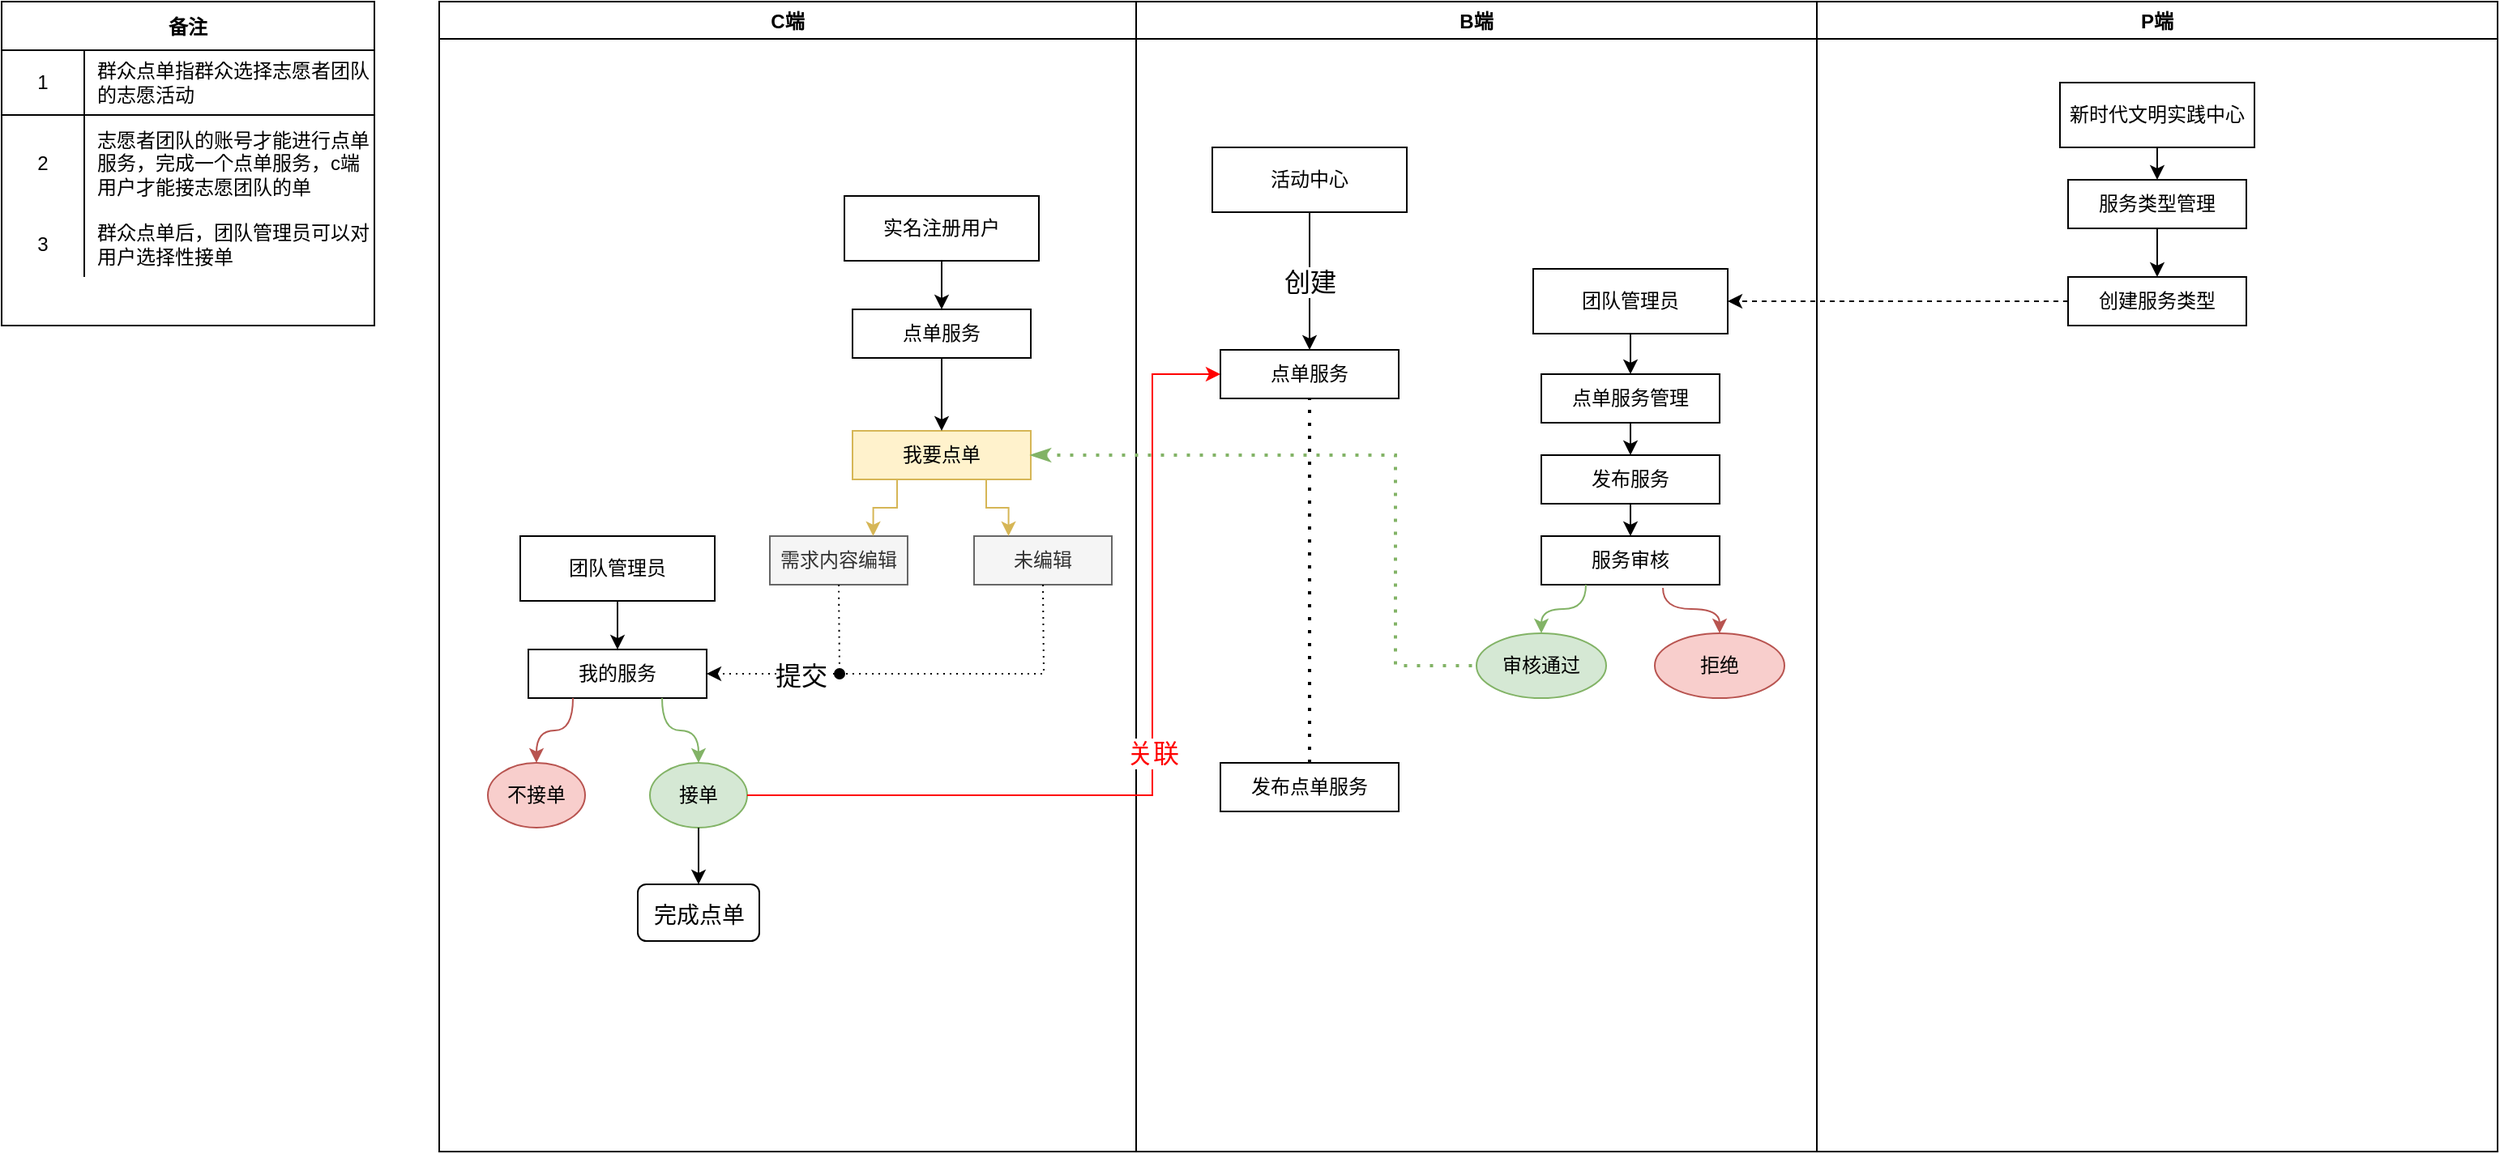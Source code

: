 <mxfile version="15.6.6" type="github">
  <diagram id="AXBYRpy8WyjKm1C0F52a" name="第 1 页">
    <mxGraphModel dx="1422" dy="761" grid="1" gridSize="10" guides="1" tooltips="1" connect="1" arrows="1" fold="1" page="1" pageScale="1" pageWidth="827" pageHeight="1169" math="0" shadow="0">
      <root>
        <mxCell id="0" />
        <mxCell id="1" parent="0" />
        <mxCell id="PWN6N76G5UAPGbaR_pDu-1" value="备注" style="shape=table;startSize=30;container=1;collapsible=0;childLayout=tableLayout;fixedRows=1;rowLines=0;fontStyle=1;align=center;pointerEvents=1;fillColor=default;strokeColor=default;fontColor=default;" vertex="1" parent="1">
          <mxGeometry x="20" y="40" width="230" height="200" as="geometry" />
        </mxCell>
        <mxCell id="PWN6N76G5UAPGbaR_pDu-2" value="" style="shape=partialRectangle;html=1;whiteSpace=wrap;collapsible=0;dropTarget=0;pointerEvents=1;fillColor=none;top=0;left=0;bottom=1;right=0;points=[[0,0.5],[1,0.5]];portConstraint=eastwest;" vertex="1" parent="PWN6N76G5UAPGbaR_pDu-1">
          <mxGeometry y="30" width="230" height="40" as="geometry" />
        </mxCell>
        <mxCell id="PWN6N76G5UAPGbaR_pDu-3" value="1" style="shape=partialRectangle;html=1;whiteSpace=wrap;connectable=0;fillColor=none;top=0;left=0;bottom=0;right=0;overflow=hidden;pointerEvents=1;" vertex="1" parent="PWN6N76G5UAPGbaR_pDu-2">
          <mxGeometry width="51" height="40" as="geometry">
            <mxRectangle width="51" height="40" as="alternateBounds" />
          </mxGeometry>
        </mxCell>
        <mxCell id="PWN6N76G5UAPGbaR_pDu-4" value="&lt;span&gt;群众点单指群众选择志愿者团队的志愿活动&lt;/span&gt;" style="shape=partialRectangle;html=1;whiteSpace=wrap;connectable=0;fillColor=none;top=0;left=0;bottom=0;right=0;align=left;spacingLeft=6;overflow=hidden;pointerEvents=1;strokeColor=default;fontColor=default;" vertex="1" parent="PWN6N76G5UAPGbaR_pDu-2">
          <mxGeometry x="51" width="179" height="40" as="geometry">
            <mxRectangle width="179" height="40" as="alternateBounds" />
          </mxGeometry>
        </mxCell>
        <mxCell id="PWN6N76G5UAPGbaR_pDu-5" value="" style="shape=partialRectangle;html=1;whiteSpace=wrap;collapsible=0;dropTarget=0;pointerEvents=1;fillColor=none;top=0;left=0;bottom=0;right=0;points=[[0,0.5],[1,0.5]];portConstraint=eastwest;" vertex="1" parent="PWN6N76G5UAPGbaR_pDu-1">
          <mxGeometry y="70" width="230" height="60" as="geometry" />
        </mxCell>
        <mxCell id="PWN6N76G5UAPGbaR_pDu-6" value="2" style="shape=partialRectangle;html=1;whiteSpace=wrap;connectable=0;fillColor=none;top=0;left=0;bottom=0;right=0;overflow=hidden;pointerEvents=1;" vertex="1" parent="PWN6N76G5UAPGbaR_pDu-5">
          <mxGeometry width="51" height="60" as="geometry">
            <mxRectangle width="51" height="60" as="alternateBounds" />
          </mxGeometry>
        </mxCell>
        <mxCell id="PWN6N76G5UAPGbaR_pDu-7" value="&lt;span&gt;志愿者团队的账号才能进行点单服务，完成一个点单服务，c端用户才能接志愿团队的单&lt;/span&gt;" style="shape=partialRectangle;html=1;whiteSpace=wrap;connectable=0;fillColor=none;top=0;left=0;bottom=0;right=0;align=left;spacingLeft=6;overflow=hidden;pointerEvents=1;strokeColor=default;fontColor=default;" vertex="1" parent="PWN6N76G5UAPGbaR_pDu-5">
          <mxGeometry x="51" width="179" height="60" as="geometry">
            <mxRectangle width="179" height="60" as="alternateBounds" />
          </mxGeometry>
        </mxCell>
        <mxCell id="PWN6N76G5UAPGbaR_pDu-8" value="" style="shape=partialRectangle;html=1;whiteSpace=wrap;collapsible=0;dropTarget=0;pointerEvents=1;fillColor=none;top=0;left=0;bottom=0;right=0;points=[[0,0.5],[1,0.5]];portConstraint=eastwest;" vertex="1" parent="PWN6N76G5UAPGbaR_pDu-1">
          <mxGeometry y="130" width="230" height="40" as="geometry" />
        </mxCell>
        <mxCell id="PWN6N76G5UAPGbaR_pDu-9" value="3" style="shape=partialRectangle;html=1;whiteSpace=wrap;connectable=0;fillColor=none;top=0;left=0;bottom=0;right=0;overflow=hidden;pointerEvents=1;" vertex="1" parent="PWN6N76G5UAPGbaR_pDu-8">
          <mxGeometry width="51" height="40" as="geometry">
            <mxRectangle width="51" height="40" as="alternateBounds" />
          </mxGeometry>
        </mxCell>
        <mxCell id="PWN6N76G5UAPGbaR_pDu-10" value="群众点单后，团队管理员可以对用户选择性接单" style="shape=partialRectangle;html=1;whiteSpace=wrap;connectable=0;fillColor=none;top=0;left=0;bottom=0;right=0;align=left;spacingLeft=6;overflow=hidden;pointerEvents=1;strokeColor=default;fontColor=default;" vertex="1" parent="PWN6N76G5UAPGbaR_pDu-8">
          <mxGeometry x="51" width="179" height="40" as="geometry">
            <mxRectangle width="179" height="40" as="alternateBounds" />
          </mxGeometry>
        </mxCell>
        <mxCell id="PWN6N76G5UAPGbaR_pDu-15" value="C端" style="swimlane;fontColor=default;strokeColor=default;fillColor=default;" vertex="1" parent="1">
          <mxGeometry x="290" y="40" width="430" height="710" as="geometry" />
        </mxCell>
        <mxCell id="PWN6N76G5UAPGbaR_pDu-30" value="我要点单" style="rounded=0;whiteSpace=wrap;html=1;strokeColor=#d6b656;fillColor=#fff2cc;fontColor=default;" vertex="1" parent="PWN6N76G5UAPGbaR_pDu-15">
          <mxGeometry x="255" y="265" width="110" height="30" as="geometry" />
        </mxCell>
        <mxCell id="PWN6N76G5UAPGbaR_pDu-31" value="实名注册用户" style="rounded=0;whiteSpace=wrap;html=1;fontColor=default;strokeColor=default;fillColor=default;" vertex="1" parent="PWN6N76G5UAPGbaR_pDu-15">
          <mxGeometry x="250" y="120" width="120" height="40" as="geometry" />
        </mxCell>
        <mxCell id="PWN6N76G5UAPGbaR_pDu-47" value="点单服务" style="rounded=0;whiteSpace=wrap;html=1;fontColor=default;strokeColor=default;fillColor=default;" vertex="1" parent="PWN6N76G5UAPGbaR_pDu-15">
          <mxGeometry x="255" y="190" width="110" height="30" as="geometry" />
        </mxCell>
        <mxCell id="PWN6N76G5UAPGbaR_pDu-48" value="" style="endArrow=classic;html=1;rounded=0;labelBackgroundColor=default;fontColor=default;strokeColor=default;fillColor=default;curved=1;exitX=0.5;exitY=1;exitDx=0;exitDy=0;entryX=0.5;entryY=0;entryDx=0;entryDy=0;" edge="1" parent="PWN6N76G5UAPGbaR_pDu-15" source="PWN6N76G5UAPGbaR_pDu-31" target="PWN6N76G5UAPGbaR_pDu-47">
          <mxGeometry width="50" height="50" relative="1" as="geometry">
            <mxPoint x="540" y="340" as="sourcePoint" />
            <mxPoint x="590" y="290" as="targetPoint" />
          </mxGeometry>
        </mxCell>
        <mxCell id="PWN6N76G5UAPGbaR_pDu-50" value="需求内容编辑" style="rounded=0;whiteSpace=wrap;html=1;fontColor=#333333;strokeColor=#666666;fillColor=#f5f5f5;" vertex="1" parent="PWN6N76G5UAPGbaR_pDu-15">
          <mxGeometry x="204" y="330" width="85" height="30" as="geometry" />
        </mxCell>
        <mxCell id="PWN6N76G5UAPGbaR_pDu-51" value="" style="endArrow=classic;html=1;rounded=0;labelBackgroundColor=default;fontColor=default;strokeColor=default;fillColor=default;curved=1;exitX=0.5;exitY=1;exitDx=0;exitDy=0;entryX=0.5;entryY=0;entryDx=0;entryDy=0;" edge="1" parent="PWN6N76G5UAPGbaR_pDu-15" source="PWN6N76G5UAPGbaR_pDu-47" target="PWN6N76G5UAPGbaR_pDu-30">
          <mxGeometry width="50" height="50" relative="1" as="geometry">
            <mxPoint x="540" y="340" as="sourcePoint" />
            <mxPoint x="590" y="290" as="targetPoint" />
          </mxGeometry>
        </mxCell>
        <mxCell id="PWN6N76G5UAPGbaR_pDu-52" value="未编辑" style="rounded=0;whiteSpace=wrap;html=1;fontColor=#333333;strokeColor=#666666;fillColor=#f5f5f5;" vertex="1" parent="PWN6N76G5UAPGbaR_pDu-15">
          <mxGeometry x="330" y="330" width="85" height="30" as="geometry" />
        </mxCell>
        <mxCell id="PWN6N76G5UAPGbaR_pDu-53" value="" style="endArrow=classic;html=1;rounded=0;labelBackgroundColor=default;fontColor=default;strokeColor=#d6b656;fillColor=#fff2cc;exitX=0.25;exitY=1;exitDx=0;exitDy=0;entryX=0.75;entryY=0;entryDx=0;entryDy=0;edgeStyle=orthogonalEdgeStyle;" edge="1" parent="PWN6N76G5UAPGbaR_pDu-15" source="PWN6N76G5UAPGbaR_pDu-30" target="PWN6N76G5UAPGbaR_pDu-50">
          <mxGeometry width="50" height="50" relative="1" as="geometry">
            <mxPoint x="540" y="340" as="sourcePoint" />
            <mxPoint x="590" y="290" as="targetPoint" />
          </mxGeometry>
        </mxCell>
        <mxCell id="PWN6N76G5UAPGbaR_pDu-54" value="" style="endArrow=classic;html=1;rounded=0;labelBackgroundColor=default;fontColor=default;strokeColor=#d6b656;fillColor=#fff2cc;exitX=0.75;exitY=1;exitDx=0;exitDy=0;entryX=0.25;entryY=0;entryDx=0;entryDy=0;edgeStyle=orthogonalEdgeStyle;" edge="1" parent="PWN6N76G5UAPGbaR_pDu-15" source="PWN6N76G5UAPGbaR_pDu-30" target="PWN6N76G5UAPGbaR_pDu-52">
          <mxGeometry width="50" height="50" relative="1" as="geometry">
            <mxPoint x="540" y="340" as="sourcePoint" />
            <mxPoint x="590" y="290" as="targetPoint" />
          </mxGeometry>
        </mxCell>
        <mxCell id="PWN6N76G5UAPGbaR_pDu-69" value="团队管理员" style="rounded=0;whiteSpace=wrap;html=1;fillColor=default;strokeColor=default;fontColor=default;" vertex="1" parent="PWN6N76G5UAPGbaR_pDu-15">
          <mxGeometry x="50" y="330" width="120" height="40" as="geometry" />
        </mxCell>
        <mxCell id="PWN6N76G5UAPGbaR_pDu-70" value="我的服务" style="rounded=0;whiteSpace=wrap;html=1;fontColor=default;strokeColor=default;fillColor=default;" vertex="1" parent="PWN6N76G5UAPGbaR_pDu-15">
          <mxGeometry x="55" y="400" width="110" height="30" as="geometry" />
        </mxCell>
        <mxCell id="PWN6N76G5UAPGbaR_pDu-75" value="" style="endArrow=classic;dashed=1;html=1;dashPattern=1 3;strokeWidth=1;rounded=0;labelBackgroundColor=default;fontSize=14;fontColor=default;fillColor=default;elbow=vertical;exitX=0.5;exitY=1;exitDx=0;exitDy=0;strokeColor=default;startArrow=none;startFill=0;endFill=1;entryX=1;entryY=0.5;entryDx=0;entryDy=0;" edge="1" parent="PWN6N76G5UAPGbaR_pDu-15" source="PWN6N76G5UAPGbaR_pDu-52" target="PWN6N76G5UAPGbaR_pDu-70">
          <mxGeometry width="50" height="50" relative="1" as="geometry">
            <mxPoint x="540" y="340" as="sourcePoint" />
            <mxPoint x="110" y="430" as="targetPoint" />
            <Array as="points">
              <mxPoint x="373" y="415" />
              <mxPoint x="250" y="415" />
            </Array>
          </mxGeometry>
        </mxCell>
        <mxCell id="PWN6N76G5UAPGbaR_pDu-76" value="&lt;font style=&quot;font-size: 16px&quot;&gt;提交&lt;/font&gt;" style="edgeLabel;html=1;align=center;verticalAlign=middle;resizable=0;points=[];fontSize=14;fontColor=default;" vertex="1" connectable="0" parent="PWN6N76G5UAPGbaR_pDu-75">
          <mxGeometry x="0.563" y="1" relative="1" as="geometry">
            <mxPoint as="offset" />
          </mxGeometry>
        </mxCell>
        <mxCell id="PWN6N76G5UAPGbaR_pDu-78" value="接单" style="ellipse;whiteSpace=wrap;html=1;strokeColor=#82b366;fillColor=#d5e8d4;fontColor=default;" vertex="1" parent="PWN6N76G5UAPGbaR_pDu-15">
          <mxGeometry x="130" y="470" width="60" height="40" as="geometry" />
        </mxCell>
        <mxCell id="PWN6N76G5UAPGbaR_pDu-79" value="不接单" style="ellipse;whiteSpace=wrap;html=1;strokeColor=#b85450;fillColor=#f8cecc;fontColor=default;" vertex="1" parent="PWN6N76G5UAPGbaR_pDu-15">
          <mxGeometry x="30" y="470" width="60" height="40" as="geometry" />
        </mxCell>
        <mxCell id="PWN6N76G5UAPGbaR_pDu-83" value="" style="endArrow=classic;html=1;rounded=0;labelBackgroundColor=default;fontSize=16;fontColor=default;strokeColor=default;strokeWidth=1;fillColor=default;elbow=vertical;exitX=0.5;exitY=1;exitDx=0;exitDy=0;entryX=0.5;entryY=0;entryDx=0;entryDy=0;" edge="1" parent="PWN6N76G5UAPGbaR_pDu-15" source="PWN6N76G5UAPGbaR_pDu-69" target="PWN6N76G5UAPGbaR_pDu-70">
          <mxGeometry width="50" height="50" relative="1" as="geometry">
            <mxPoint x="540" y="410" as="sourcePoint" />
            <mxPoint x="590" y="360" as="targetPoint" />
          </mxGeometry>
        </mxCell>
        <mxCell id="PWN6N76G5UAPGbaR_pDu-84" value="" style="endArrow=classic;html=1;rounded=0;labelBackgroundColor=default;fontSize=16;fontColor=default;strokeColor=#82b366;strokeWidth=1;fillColor=#d5e8d4;elbow=vertical;entryX=0.5;entryY=0;entryDx=0;entryDy=0;edgeStyle=orthogonalEdgeStyle;curved=1;exitX=0.75;exitY=1;exitDx=0;exitDy=0;" edge="1" parent="PWN6N76G5UAPGbaR_pDu-15" source="PWN6N76G5UAPGbaR_pDu-70" target="PWN6N76G5UAPGbaR_pDu-78">
          <mxGeometry width="50" height="50" relative="1" as="geometry">
            <mxPoint x="100" y="455" as="sourcePoint" />
            <mxPoint x="590" y="360" as="targetPoint" />
          </mxGeometry>
        </mxCell>
        <mxCell id="PWN6N76G5UAPGbaR_pDu-85" value="" style="endArrow=classic;html=1;rounded=0;labelBackgroundColor=default;fontSize=16;fontColor=default;strokeColor=#b85450;strokeWidth=1;fillColor=#f8cecc;elbow=vertical;exitX=0.25;exitY=1;exitDx=0;exitDy=0;edgeStyle=orthogonalEdgeStyle;curved=1;" edge="1" parent="PWN6N76G5UAPGbaR_pDu-15" source="PWN6N76G5UAPGbaR_pDu-70" target="PWN6N76G5UAPGbaR_pDu-79">
          <mxGeometry width="50" height="50" relative="1" as="geometry">
            <mxPoint x="540" y="410" as="sourcePoint" />
            <mxPoint x="590" y="360" as="targetPoint" />
          </mxGeometry>
        </mxCell>
        <mxCell id="PWN6N76G5UAPGbaR_pDu-102" value="&lt;font style=&quot;font-size: 14px&quot; color=&quot;#000000&quot;&gt;完成点单&lt;/font&gt;" style="rounded=1;whiteSpace=wrap;html=1;labelBackgroundColor=default;fontSize=16;fontColor=#FF0000;strokeColor=default;fillColor=default;" vertex="1" parent="PWN6N76G5UAPGbaR_pDu-15">
          <mxGeometry x="122.5" y="545" width="75" height="35" as="geometry" />
        </mxCell>
        <mxCell id="PWN6N76G5UAPGbaR_pDu-103" value="" style="endArrow=classic;html=1;rounded=0;labelBackgroundColor=default;fontSize=14;fontColor=#000000;strokeColor=#000000;strokeWidth=1;fillColor=default;elbow=vertical;exitX=0.5;exitY=1;exitDx=0;exitDy=0;entryX=0.5;entryY=0;entryDx=0;entryDy=0;" edge="1" parent="PWN6N76G5UAPGbaR_pDu-15" source="PWN6N76G5UAPGbaR_pDu-78" target="PWN6N76G5UAPGbaR_pDu-102">
          <mxGeometry width="50" height="50" relative="1" as="geometry">
            <mxPoint x="330" y="540" as="sourcePoint" />
            <mxPoint x="380" y="490" as="targetPoint" />
          </mxGeometry>
        </mxCell>
        <mxCell id="PWN6N76G5UAPGbaR_pDu-16" value="B端" style="swimlane;fontColor=default;strokeColor=default;fillColor=default;" vertex="1" parent="1">
          <mxGeometry x="720" y="40" width="420" height="710" as="geometry" />
        </mxCell>
        <mxCell id="PWN6N76G5UAPGbaR_pDu-26" value="点单服务管理" style="rounded=0;whiteSpace=wrap;html=1;fontColor=default;strokeColor=default;fillColor=default;" vertex="1" parent="PWN6N76G5UAPGbaR_pDu-16">
          <mxGeometry x="250" y="230" width="110" height="30" as="geometry" />
        </mxCell>
        <mxCell id="PWN6N76G5UAPGbaR_pDu-28" value="" style="endArrow=classic;html=1;rounded=0;labelBackgroundColor=default;fontColor=default;strokeColor=default;exitX=0.5;exitY=1;exitDx=0;exitDy=0;fillColor=default;entryX=0.5;entryY=0;entryDx=0;entryDy=0;" edge="1" parent="PWN6N76G5UAPGbaR_pDu-16" source="PWN6N76G5UAPGbaR_pDu-40" target="PWN6N76G5UAPGbaR_pDu-26">
          <mxGeometry width="50" height="50" relative="1" as="geometry">
            <mxPoint x="305" y="210" as="sourcePoint" />
            <mxPoint x="160" y="360" as="targetPoint" />
          </mxGeometry>
        </mxCell>
        <mxCell id="PWN6N76G5UAPGbaR_pDu-34" value="发布服务" style="rounded=0;whiteSpace=wrap;html=1;fontColor=default;strokeColor=default;fillColor=default;" vertex="1" parent="PWN6N76G5UAPGbaR_pDu-16">
          <mxGeometry x="250" y="280" width="110" height="30" as="geometry" />
        </mxCell>
        <mxCell id="PWN6N76G5UAPGbaR_pDu-35" value="" style="endArrow=classic;html=1;rounded=0;labelBackgroundColor=default;fontColor=default;strokeColor=default;fillColor=default;exitX=0.5;exitY=1;exitDx=0;exitDy=0;entryX=0.5;entryY=0;entryDx=0;entryDy=0;" edge="1" parent="PWN6N76G5UAPGbaR_pDu-16" source="PWN6N76G5UAPGbaR_pDu-26" target="PWN6N76G5UAPGbaR_pDu-34">
          <mxGeometry width="50" height="50" relative="1" as="geometry">
            <mxPoint x="110" y="410" as="sourcePoint" />
            <mxPoint x="160" y="360" as="targetPoint" />
          </mxGeometry>
        </mxCell>
        <mxCell id="PWN6N76G5UAPGbaR_pDu-37" value="服务审核" style="rounded=0;whiteSpace=wrap;html=1;fontColor=default;strokeColor=default;fillColor=default;" vertex="1" parent="PWN6N76G5UAPGbaR_pDu-16">
          <mxGeometry x="250" y="330" width="110" height="30" as="geometry" />
        </mxCell>
        <mxCell id="PWN6N76G5UAPGbaR_pDu-39" value="" style="endArrow=classic;html=1;rounded=0;labelBackgroundColor=default;fontColor=default;strokeColor=default;fillColor=default;exitX=0.5;exitY=1;exitDx=0;exitDy=0;entryX=0.5;entryY=0;entryDx=0;entryDy=0;" edge="1" parent="PWN6N76G5UAPGbaR_pDu-16" source="PWN6N76G5UAPGbaR_pDu-34" target="PWN6N76G5UAPGbaR_pDu-37">
          <mxGeometry width="50" height="50" relative="1" as="geometry">
            <mxPoint x="110" y="410" as="sourcePoint" />
            <mxPoint x="160" y="360" as="targetPoint" />
          </mxGeometry>
        </mxCell>
        <mxCell id="PWN6N76G5UAPGbaR_pDu-40" value="团队管理员" style="rounded=0;whiteSpace=wrap;html=1;fontColor=default;strokeColor=default;fillColor=default;" vertex="1" parent="PWN6N76G5UAPGbaR_pDu-16">
          <mxGeometry x="245" y="165" width="120" height="40" as="geometry" />
        </mxCell>
        <mxCell id="PWN6N76G5UAPGbaR_pDu-41" value="审核通过" style="ellipse;whiteSpace=wrap;html=1;strokeColor=#82b366;fillColor=#d5e8d4;fontColor=default;" vertex="1" parent="PWN6N76G5UAPGbaR_pDu-16">
          <mxGeometry x="210" y="390" width="80" height="40" as="geometry" />
        </mxCell>
        <mxCell id="PWN6N76G5UAPGbaR_pDu-42" value="拒绝" style="ellipse;whiteSpace=wrap;html=1;strokeColor=#b85450;fillColor=#f8cecc;fontColor=default;" vertex="1" parent="PWN6N76G5UAPGbaR_pDu-16">
          <mxGeometry x="320" y="390" width="80" height="40" as="geometry" />
        </mxCell>
        <mxCell id="PWN6N76G5UAPGbaR_pDu-45" value="" style="endArrow=classic;html=1;rounded=0;labelBackgroundColor=default;fontColor=default;strokeColor=#82b366;fillColor=#d5e8d4;exitX=0.25;exitY=1;exitDx=0;exitDy=0;entryX=0.5;entryY=0;entryDx=0;entryDy=0;edgeStyle=orthogonalEdgeStyle;curved=1;" edge="1" parent="PWN6N76G5UAPGbaR_pDu-16" source="PWN6N76G5UAPGbaR_pDu-37" target="PWN6N76G5UAPGbaR_pDu-41">
          <mxGeometry width="50" height="50" relative="1" as="geometry">
            <mxPoint x="110" y="470" as="sourcePoint" />
            <mxPoint x="160" y="420" as="targetPoint" />
          </mxGeometry>
        </mxCell>
        <mxCell id="PWN6N76G5UAPGbaR_pDu-46" value="" style="endArrow=classic;html=1;rounded=0;labelBackgroundColor=default;fontColor=default;strokeColor=#b85450;fillColor=#f8cecc;curved=1;exitX=0.682;exitY=1.067;exitDx=0;exitDy=0;exitPerimeter=0;entryX=0.5;entryY=0;entryDx=0;entryDy=0;edgeStyle=orthogonalEdgeStyle;" edge="1" parent="PWN6N76G5UAPGbaR_pDu-16" source="PWN6N76G5UAPGbaR_pDu-37" target="PWN6N76G5UAPGbaR_pDu-42">
          <mxGeometry width="50" height="50" relative="1" as="geometry">
            <mxPoint x="110" y="470" as="sourcePoint" />
            <mxPoint x="160" y="420" as="targetPoint" />
          </mxGeometry>
        </mxCell>
        <mxCell id="PWN6N76G5UAPGbaR_pDu-88" value="活动中心" style="rounded=0;whiteSpace=wrap;html=1;fontColor=default;strokeColor=default;fillColor=default;" vertex="1" parent="PWN6N76G5UAPGbaR_pDu-16">
          <mxGeometry x="47" y="90" width="120" height="40" as="geometry" />
        </mxCell>
        <mxCell id="PWN6N76G5UAPGbaR_pDu-91" value="点单服务" style="rounded=0;whiteSpace=wrap;html=1;fontColor=default;strokeColor=default;fillColor=default;" vertex="1" parent="PWN6N76G5UAPGbaR_pDu-16">
          <mxGeometry x="52" y="215" width="110" height="30" as="geometry" />
        </mxCell>
        <mxCell id="PWN6N76G5UAPGbaR_pDu-92" value="创建" style="endArrow=classic;html=1;rounded=0;labelBackgroundColor=default;fontSize=16;fontColor=default;strokeColor=default;strokeWidth=1;fillColor=default;elbow=vertical;exitX=0.5;exitY=1;exitDx=0;exitDy=0;entryX=0.5;entryY=0;entryDx=0;entryDy=0;" edge="1" parent="PWN6N76G5UAPGbaR_pDu-16" source="PWN6N76G5UAPGbaR_pDu-88" target="PWN6N76G5UAPGbaR_pDu-91">
          <mxGeometry width="50" height="50" relative="1" as="geometry">
            <mxPoint x="107" y="190" as="sourcePoint" />
            <mxPoint x="37" y="290" as="targetPoint" />
          </mxGeometry>
        </mxCell>
        <mxCell id="PWN6N76G5UAPGbaR_pDu-99" value="发布点单服务" style="rounded=0;whiteSpace=wrap;html=1;fontColor=default;strokeColor=default;fillColor=default;" vertex="1" parent="PWN6N76G5UAPGbaR_pDu-16">
          <mxGeometry x="52" y="470" width="110" height="30" as="geometry" />
        </mxCell>
        <mxCell id="PWN6N76G5UAPGbaR_pDu-17" value="P端" style="swimlane;fontColor=default;strokeColor=default;fillColor=default;startSize=23;" vertex="1" parent="1">
          <mxGeometry x="1140" y="40" width="420" height="710" as="geometry" />
        </mxCell>
        <mxCell id="PWN6N76G5UAPGbaR_pDu-18" value="新时代文明实践中心" style="rounded=0;whiteSpace=wrap;html=1;fontColor=default;strokeColor=default;fillColor=default;" vertex="1" parent="PWN6N76G5UAPGbaR_pDu-17">
          <mxGeometry x="150" y="50" width="120" height="40" as="geometry" />
        </mxCell>
        <mxCell id="PWN6N76G5UAPGbaR_pDu-20" value="服务类型管理" style="rounded=0;whiteSpace=wrap;html=1;fontColor=default;strokeColor=default;fillColor=default;" vertex="1" parent="PWN6N76G5UAPGbaR_pDu-17">
          <mxGeometry x="155" y="110" width="110" height="30" as="geometry" />
        </mxCell>
        <mxCell id="PWN6N76G5UAPGbaR_pDu-21" value="创建服务类型" style="rounded=0;whiteSpace=wrap;html=1;fontColor=default;strokeColor=default;fillColor=default;" vertex="1" parent="PWN6N76G5UAPGbaR_pDu-17">
          <mxGeometry x="155" y="170" width="110" height="30" as="geometry" />
        </mxCell>
        <mxCell id="PWN6N76G5UAPGbaR_pDu-23" value="" style="endArrow=classic;html=1;rounded=0;labelBackgroundColor=default;fontColor=default;strokeColor=default;exitX=0.5;exitY=1;exitDx=0;exitDy=0;entryX=0.5;entryY=0;entryDx=0;entryDy=0;" edge="1" parent="PWN6N76G5UAPGbaR_pDu-17" source="PWN6N76G5UAPGbaR_pDu-18" target="PWN6N76G5UAPGbaR_pDu-20">
          <mxGeometry width="50" height="50" relative="1" as="geometry">
            <mxPoint x="-310" y="340" as="sourcePoint" />
            <mxPoint x="-260" y="290" as="targetPoint" />
          </mxGeometry>
        </mxCell>
        <mxCell id="PWN6N76G5UAPGbaR_pDu-24" value="" style="endArrow=classic;html=1;rounded=0;labelBackgroundColor=default;fontColor=default;strokeColor=default;exitX=0.5;exitY=1;exitDx=0;exitDy=0;entryX=0.5;entryY=0;entryDx=0;entryDy=0;" edge="1" parent="PWN6N76G5UAPGbaR_pDu-17" source="PWN6N76G5UAPGbaR_pDu-20" target="PWN6N76G5UAPGbaR_pDu-21">
          <mxGeometry width="50" height="50" relative="1" as="geometry">
            <mxPoint x="-310" y="340" as="sourcePoint" />
            <mxPoint x="-260" y="290" as="targetPoint" />
          </mxGeometry>
        </mxCell>
        <mxCell id="PWN6N76G5UAPGbaR_pDu-60" value="" style="endArrow=classic;html=1;rounded=0;labelBackgroundColor=default;fontSize=14;fontColor=default;strokeColor=default;fillColor=default;elbow=vertical;exitX=0;exitY=0.5;exitDx=0;exitDy=0;entryX=1;entryY=0.5;entryDx=0;entryDy=0;dashed=1;" edge="1" parent="1" source="PWN6N76G5UAPGbaR_pDu-21" target="PWN6N76G5UAPGbaR_pDu-40">
          <mxGeometry width="50" height="50" relative="1" as="geometry">
            <mxPoint x="830" y="380" as="sourcePoint" />
            <mxPoint x="880" y="330" as="targetPoint" />
          </mxGeometry>
        </mxCell>
        <mxCell id="PWN6N76G5UAPGbaR_pDu-61" value="" style="endArrow=none;dashed=1;html=1;dashPattern=1 3;strokeWidth=2;rounded=0;labelBackgroundColor=default;fontSize=14;fontColor=default;fillColor=#d5e8d4;elbow=vertical;exitX=1;exitY=0.5;exitDx=0;exitDy=0;strokeColor=#82b366;entryX=0;entryY=0.5;entryDx=0;entryDy=0;startArrow=classicThin;startFill=1;" edge="1" parent="1" source="PWN6N76G5UAPGbaR_pDu-30" target="PWN6N76G5UAPGbaR_pDu-41">
          <mxGeometry width="50" height="50" relative="1" as="geometry">
            <mxPoint x="830" y="380" as="sourcePoint" />
            <mxPoint x="880" y="330" as="targetPoint" />
            <Array as="points">
              <mxPoint x="880" y="320" />
              <mxPoint x="880" y="450" />
            </Array>
          </mxGeometry>
        </mxCell>
        <mxCell id="PWN6N76G5UAPGbaR_pDu-86" value="" style="endArrow=oval;dashed=1;html=1;dashPattern=1 3;strokeWidth=1;rounded=0;labelBackgroundColor=default;fontSize=16;fontColor=default;fillColor=default;curved=1;elbow=vertical;strokeColor=default;endFill=1;exitX=0.5;exitY=1;exitDx=0;exitDy=0;" edge="1" parent="1" source="PWN6N76G5UAPGbaR_pDu-50">
          <mxGeometry width="50" height="50" relative="1" as="geometry">
            <mxPoint x="570" y="410" as="sourcePoint" />
            <mxPoint x="537" y="455" as="targetPoint" />
          </mxGeometry>
        </mxCell>
        <mxCell id="PWN6N76G5UAPGbaR_pDu-96" value="" style="endArrow=none;dashed=1;html=1;dashPattern=1 3;strokeWidth=2;rounded=0;labelBackgroundColor=default;fontSize=16;fontColor=default;fillColor=default;elbow=vertical;entryX=0.5;entryY=1;entryDx=0;entryDy=0;strokeColor=default;" edge="1" parent="1" target="PWN6N76G5UAPGbaR_pDu-91">
          <mxGeometry width="50" height="50" relative="1" as="geometry">
            <mxPoint x="827" y="510" as="sourcePoint" />
            <mxPoint x="760" y="330" as="targetPoint" />
          </mxGeometry>
        </mxCell>
        <mxCell id="PWN6N76G5UAPGbaR_pDu-101" value="&lt;font color=&quot;#ff0000&quot;&gt;关联&lt;/font&gt;" style="endArrow=classic;html=1;rounded=0;labelBackgroundColor=default;fontSize=16;fontColor=default;strokeColor=#FF0000;strokeWidth=1;fillColor=default;elbow=vertical;exitX=1;exitY=0.5;exitDx=0;exitDy=0;entryX=0;entryY=0.5;entryDx=0;entryDy=0;" edge="1" parent="1" source="PWN6N76G5UAPGbaR_pDu-78" target="PWN6N76G5UAPGbaR_pDu-91">
          <mxGeometry width="50" height="50" relative="1" as="geometry">
            <mxPoint x="870" y="380" as="sourcePoint" />
            <mxPoint x="920" y="330" as="targetPoint" />
            <Array as="points">
              <mxPoint x="730" y="530" />
              <mxPoint x="730" y="270" />
            </Array>
          </mxGeometry>
        </mxCell>
      </root>
    </mxGraphModel>
  </diagram>
</mxfile>
